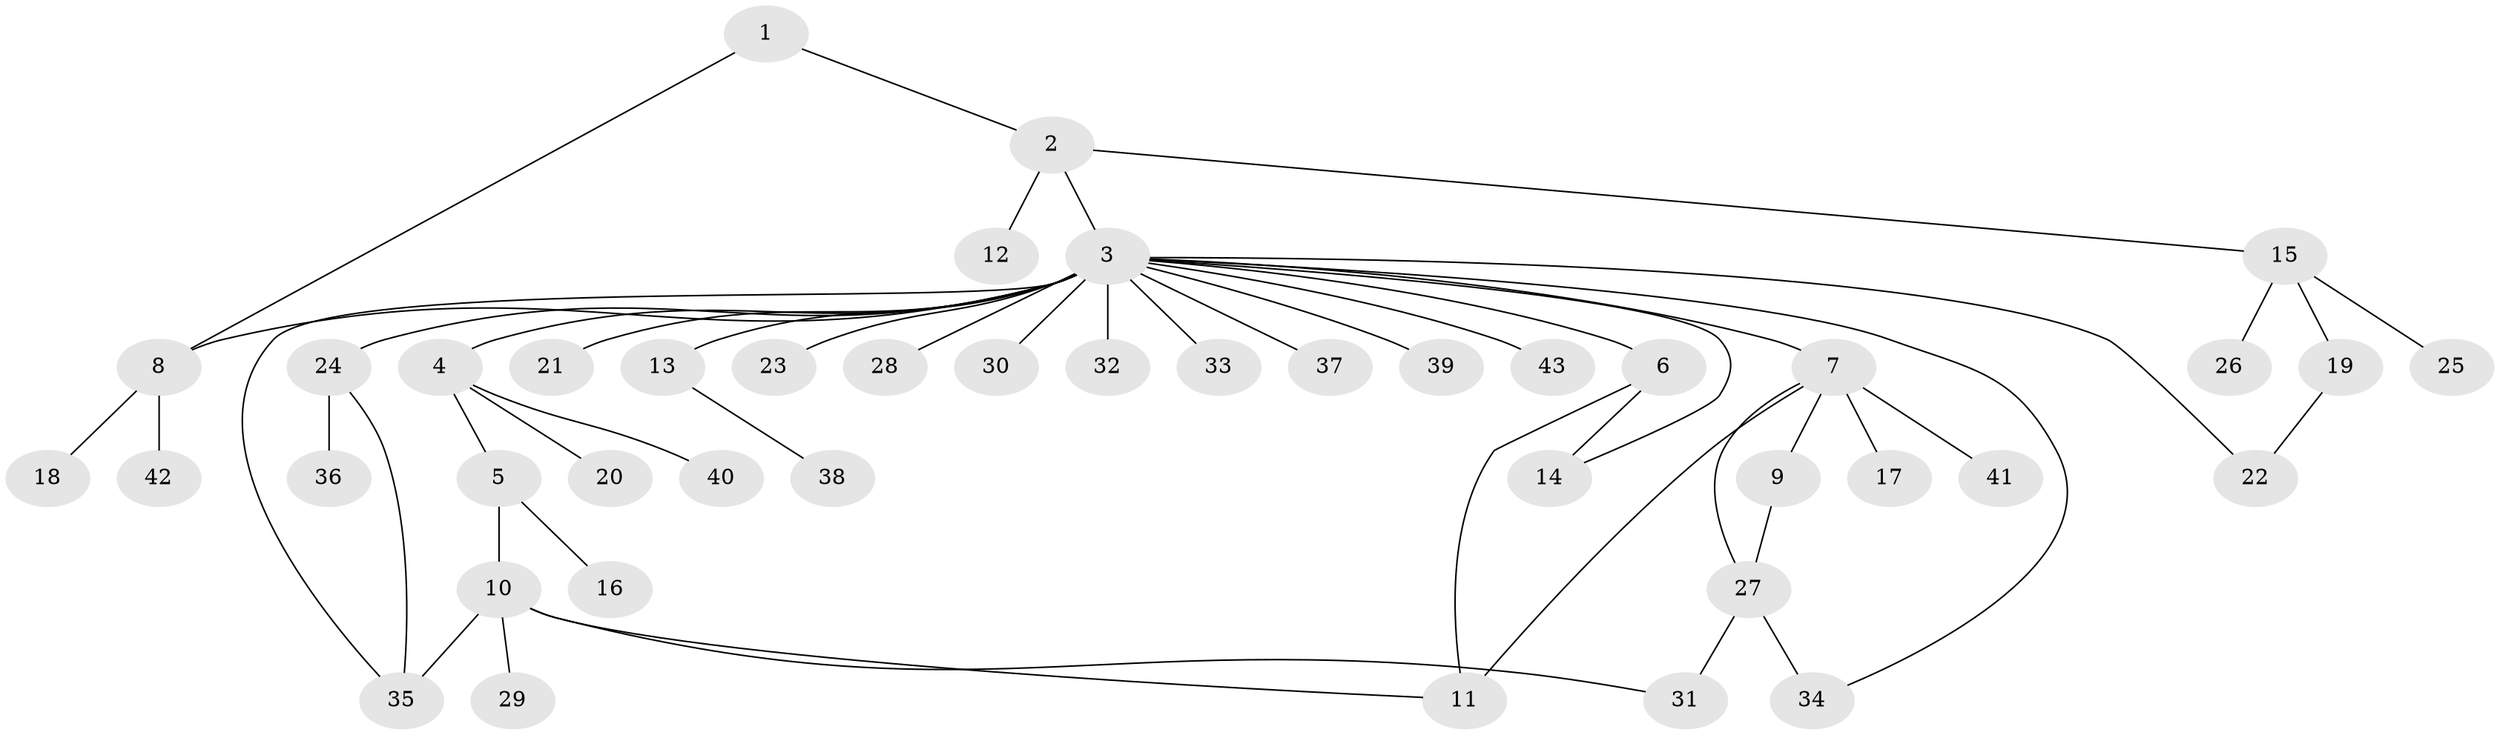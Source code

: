 // original degree distribution, {2: 0.2318840579710145, 5: 0.057971014492753624, 22: 0.014492753623188406, 6: 0.028985507246376812, 7: 0.014492753623188406, 3: 0.057971014492753624, 1: 0.5362318840579711, 4: 0.057971014492753624}
// Generated by graph-tools (version 1.1) at 2025/50/03/04/25 22:50:10]
// undirected, 43 vertices, 52 edges
graph export_dot {
  node [color=gray90,style=filled];
  1;
  2;
  3;
  4;
  5;
  6;
  7;
  8;
  9;
  10;
  11;
  12;
  13;
  14;
  15;
  16;
  17;
  18;
  19;
  20;
  21;
  22;
  23;
  24;
  25;
  26;
  27;
  28;
  29;
  30;
  31;
  32;
  33;
  34;
  35;
  36;
  37;
  38;
  39;
  40;
  41;
  42;
  43;
  1 -- 2 [weight=1.0];
  1 -- 8 [weight=1.0];
  2 -- 3 [weight=1.0];
  2 -- 12 [weight=1.0];
  2 -- 15 [weight=1.0];
  3 -- 4 [weight=1.0];
  3 -- 6 [weight=1.0];
  3 -- 7 [weight=1.0];
  3 -- 8 [weight=1.0];
  3 -- 13 [weight=1.0];
  3 -- 14 [weight=1.0];
  3 -- 21 [weight=1.0];
  3 -- 22 [weight=1.0];
  3 -- 23 [weight=1.0];
  3 -- 24 [weight=1.0];
  3 -- 28 [weight=1.0];
  3 -- 30 [weight=1.0];
  3 -- 32 [weight=1.0];
  3 -- 33 [weight=1.0];
  3 -- 34 [weight=1.0];
  3 -- 35 [weight=1.0];
  3 -- 37 [weight=1.0];
  3 -- 39 [weight=1.0];
  3 -- 43 [weight=1.0];
  4 -- 5 [weight=1.0];
  4 -- 20 [weight=1.0];
  4 -- 40 [weight=1.0];
  5 -- 10 [weight=3.0];
  5 -- 16 [weight=1.0];
  6 -- 11 [weight=2.0];
  6 -- 14 [weight=1.0];
  7 -- 9 [weight=1.0];
  7 -- 11 [weight=1.0];
  7 -- 17 [weight=1.0];
  7 -- 27 [weight=1.0];
  7 -- 41 [weight=1.0];
  8 -- 18 [weight=1.0];
  8 -- 42 [weight=1.0];
  9 -- 27 [weight=1.0];
  10 -- 11 [weight=1.0];
  10 -- 29 [weight=1.0];
  10 -- 31 [weight=1.0];
  10 -- 35 [weight=1.0];
  13 -- 38 [weight=1.0];
  15 -- 19 [weight=1.0];
  15 -- 25 [weight=1.0];
  15 -- 26 [weight=1.0];
  19 -- 22 [weight=1.0];
  24 -- 35 [weight=1.0];
  24 -- 36 [weight=1.0];
  27 -- 31 [weight=1.0];
  27 -- 34 [weight=1.0];
}
